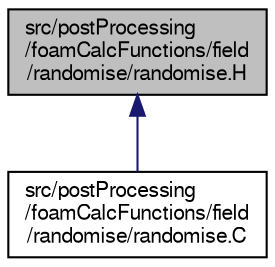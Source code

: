 digraph "src/postProcessing/foamCalcFunctions/field/randomise/randomise.H"
{
  bgcolor="transparent";
  edge [fontname="FreeSans",fontsize="10",labelfontname="FreeSans",labelfontsize="10"];
  node [fontname="FreeSans",fontsize="10",shape=record];
  Node1 [label="src/postProcessing\l/foamCalcFunctions/field\l/randomise/randomise.H",height=0.2,width=0.4,color="black", fillcolor="grey75", style="filled" fontcolor="black"];
  Node1 -> Node2 [dir="back",color="midnightblue",fontsize="10",style="solid",fontname="FreeSans"];
  Node2 [label="src/postProcessing\l/foamCalcFunctions/field\l/randomise/randomise.C",height=0.2,width=0.4,color="black",URL="$a08695.html"];
}
